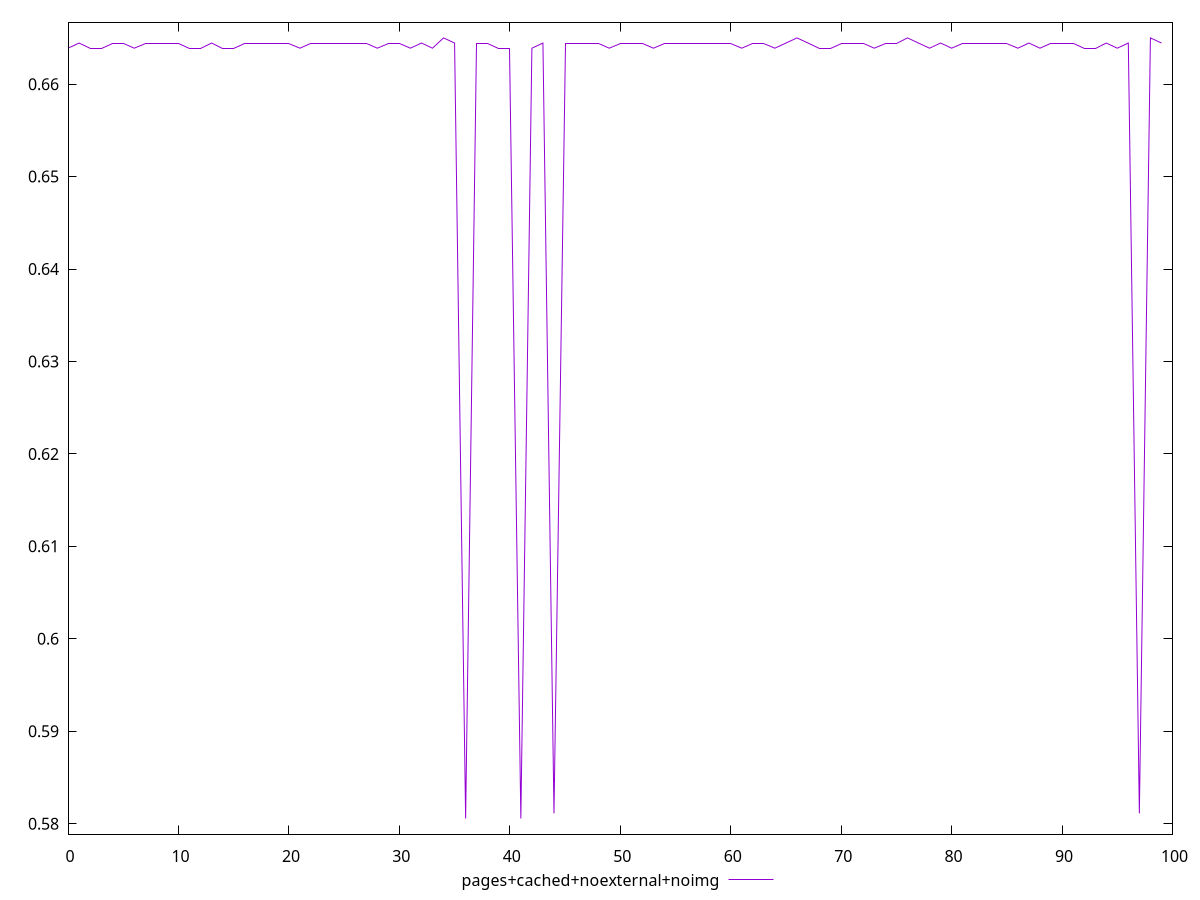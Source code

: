 $_pagesCachedNoexternalNoimg <<EOF
0.6638888888888889
0.6644444444444444
0.6638888888888889
0.6638888888888889
0.6644444444444444
0.6644444444444444
0.6638888888888889
0.6644444444444444
0.6644444444444444
0.6644444444444444
0.6644444444444444
0.6638888888888889
0.6638888888888889
0.6644444444444444
0.6638888888888889
0.6638888888888889
0.6644444444444444
0.6644444444444444
0.6644444444444444
0.6644444444444444
0.6644444444444444
0.6638888888888889
0.6644444444444444
0.6644444444444444
0.6644444444444444
0.6644444444444444
0.6644444444444444
0.6644444444444444
0.6638888888888889
0.6644444444444444
0.6644444444444444
0.6638888888888889
0.6644444444444444
0.6638888888888889
0.665
0.6644444444444444
0.5805555555555555
0.6644444444444444
0.6644444444444444
0.6638888888888889
0.6638888888888889
0.5805555555555555
0.6638888888888889
0.6644444444444444
0.5811111111111111
0.6644444444444444
0.6644444444444444
0.6644444444444444
0.6644444444444444
0.6638888888888889
0.6644444444444444
0.6644444444444444
0.6644444444444444
0.6638888888888889
0.6644444444444444
0.6644444444444444
0.6644444444444444
0.6644444444444444
0.6644444444444444
0.6644444444444444
0.6644444444444444
0.6638888888888889
0.6644444444444444
0.6644444444444444
0.6638888888888889
0.6644444444444444
0.665
0.6644444444444444
0.6638888888888889
0.6638888888888889
0.6644444444444444
0.6644444444444444
0.6644444444444444
0.6638888888888889
0.6644444444444444
0.6644444444444444
0.665
0.6644444444444444
0.6638888888888889
0.6644444444444444
0.6638888888888889
0.6644444444444444
0.6644444444444444
0.6644444444444444
0.6644444444444444
0.6644444444444444
0.6638888888888889
0.6644444444444444
0.6638888888888889
0.6644444444444444
0.6644444444444444
0.6644444444444444
0.6638888888888889
0.6638888888888889
0.6644444444444444
0.6638888888888889
0.6644444444444444
0.5811111111111111
0.665
0.6644444444444444
EOF
set key outside below
set terminal pngcairo
set output "report_00004_2020-11-02T20-21-41.718Z/uses-rel-preload/pages+cached+noexternal+noimg//score.png"
set yrange [0.5788666666666666:0.6666888888888889]
plot $_pagesCachedNoexternalNoimg title "pages+cached+noexternal+noimg" with line ,